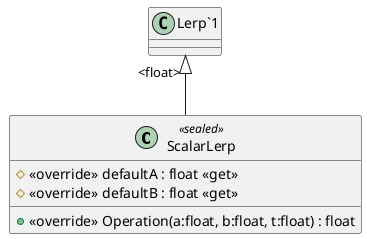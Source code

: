 @startuml
class ScalarLerp <<sealed>> {
    # <<override>> defaultA : float <<get>>
    # <<override>> defaultB : float <<get>>
    + <<override>> Operation(a:float, b:float, t:float) : float
}
"Lerp`1" "<float>" <|-- ScalarLerp
@enduml
